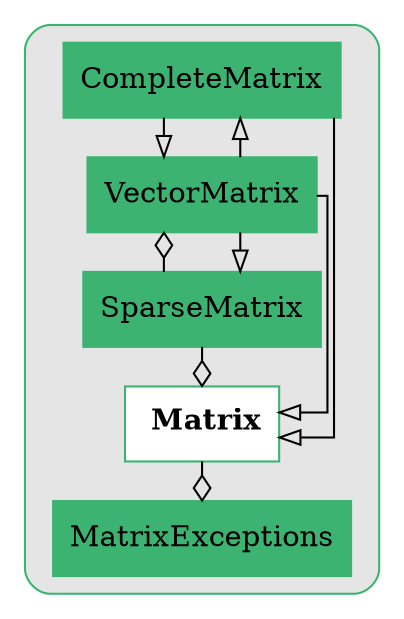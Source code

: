 digraph{
	 graph [splines=ortho]

	subgraph clusterMatrix {
		style = rounded
		bgcolor = grey90
		color = mediumseagreen
		node [shape = record, color = mediumseagreen];

		CompleteMatrix[label = CompleteMatrix, style = filled];
		Matrix[label = Matrix, style = filled];
		MatrixExceptions[label = MatrixExceptions, style = filled];
		SparseMatrix[label = SparseMatrix, style = filled];
		VectorMatrix[label = VectorMatrix, style = filled];
		Matrix[label =< <B> Matrix</B>>, style = bold, fillcolor = white, style = filled];


		//------LAYOUT FOR SUBGRAPH------


		rankdir = BT; // Rank Direction Bottom to Top
		nodesep = 1.3; // Node Separation
		ranksep = 1.3; // Rank Separation


		//INHERITANCE//


		CompleteMatrix -> Matrix [arrowhead=empty];
		CompleteMatrix -> VectorMatrix [arrowhead=empty];

		VectorMatrix -> CompleteMatrix [arrowhead=empty];
		VectorMatrix -> Matrix [arrowhead=empty];
		VectorMatrix -> SparseMatrix [arrowhead=empty];


		//COMPOSITION//


		Matrix -> MatrixExceptions [arrowhead=ediamond];

		SparseMatrix -> Matrix [arrowhead=ediamond];
		SparseMatrix -> VectorMatrix [arrowhead=ediamond];
	}//end subgraph Matrix
}//end digraph